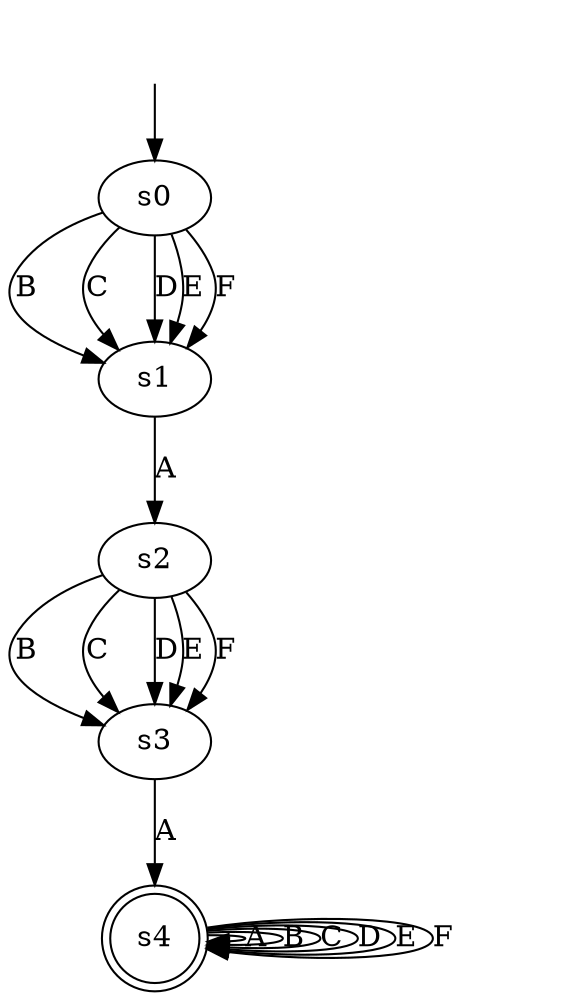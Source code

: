 digraph "output/a" {
s0 [label=s0];
s1 [label=s1];
s2 [label=s2];
s3 [label=s3];
s4 [label=s4, shape=doublecircle];
s0 -> s1 [label=B];
s0 -> s1 [label=C];
s0 -> s1 [label=D];
s0 -> s1 [label=E];
s0 -> s1 [label=F];
s1 -> s2 [label=A];
s2 -> s3 [label=B];
s2 -> s3 [label=C];
s2 -> s3 [label=D];
s2 -> s3 [label=E];
s2 -> s3 [label=F];
s3 -> s4 [label=A];
s4 -> s4 [label=A];
s4 -> s4 [label=B];
s4 -> s4 [label=C];
s4 -> s4 [label=D];
s4 -> s4 [label=E];
s4 -> s4 [label=F];
__start0 [label="", shape=none];
__start0 -> s0  [label=""];
}
